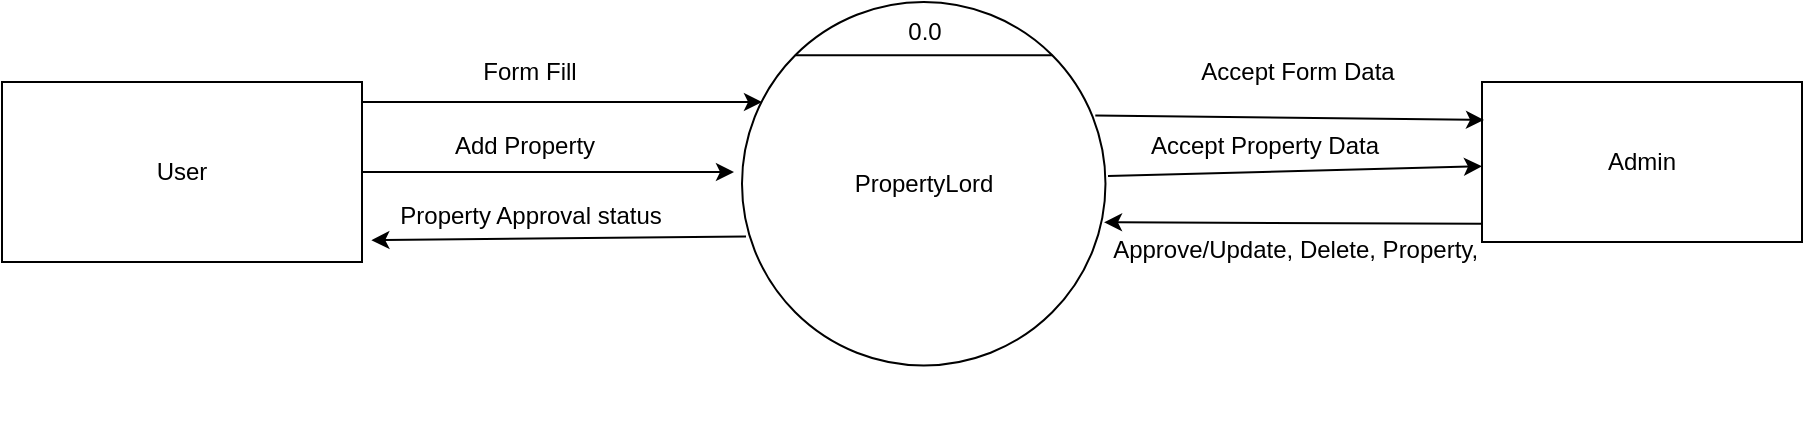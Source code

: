 <mxfile>
    <diagram id="kJsZseqAwUpQovSX73ag" name="Page-1">
        <mxGraphModel dx="1393" dy="599" grid="0" gridSize="10" guides="1" tooltips="1" connect="1" arrows="1" fold="1" page="1" pageScale="1" pageWidth="1400" pageHeight="850" math="0" shadow="0">
            <root>
                <mxCell id="0"/>
                <mxCell id="1" parent="0"/>
                <mxCell id="25" style="edgeStyle=none;html=1;exitX=0.011;exitY=0.645;exitDx=0;exitDy=0;entryX=1.026;entryY=0.879;entryDx=0;entryDy=0;entryPerimeter=0;rounded=0;exitPerimeter=0;" parent="1" source="4" target="9" edge="1">
                    <mxGeometry relative="1" as="geometry">
                        <Array as="points"/>
                    </mxGeometry>
                </mxCell>
                <mxCell id="36" style="edgeStyle=none;html=1;exitX=1;exitY=0.5;exitDx=0;exitDy=0;" edge="1" parent="1" source="9">
                    <mxGeometry relative="1" as="geometry">
                        <mxPoint x="546" y="325" as="targetPoint"/>
                    </mxGeometry>
                </mxCell>
                <mxCell id="9" value="User" style="rounded=0;whiteSpace=wrap;html=1;" parent="1" vertex="1">
                    <mxGeometry x="180" y="280" width="180" height="90" as="geometry"/>
                </mxCell>
                <mxCell id="10" value="" style="group" parent="1" vertex="1" connectable="0">
                    <mxGeometry x="550" y="240" width="190" height="220" as="geometry"/>
                </mxCell>
                <mxCell id="4" value="PropertyLord" style="ellipse;whiteSpace=wrap;html=1;aspect=fixed;" parent="10" vertex="1">
                    <mxGeometry width="181.739" height="181.739" as="geometry"/>
                </mxCell>
                <mxCell id="5" value="" style="endArrow=none;html=1;exitX=0;exitY=0;exitDx=0;exitDy=0;entryX=1;entryY=0;entryDx=0;entryDy=0;" parent="10" source="4" target="4" edge="1">
                    <mxGeometry width="50" height="50" relative="1" as="geometry">
                        <mxPoint x="106.875" y="96.25" as="sourcePoint"/>
                        <mxPoint x="166.25" y="27.5" as="targetPoint"/>
                    </mxGeometry>
                </mxCell>
                <mxCell id="7" value="0.0" style="text;html=1;align=center;verticalAlign=middle;resizable=0;points=[];autosize=1;strokeColor=none;fillColor=none;" parent="10" vertex="1">
                    <mxGeometry x="71.25" width="40" height="30" as="geometry"/>
                </mxCell>
                <mxCell id="11" value="Admin" style="rounded=0;whiteSpace=wrap;html=1;" parent="1" vertex="1">
                    <mxGeometry x="920" y="280" width="160" height="80" as="geometry"/>
                </mxCell>
                <mxCell id="13" value="" style="endArrow=classic;html=1;" parent="1" edge="1">
                    <mxGeometry width="50" height="50" relative="1" as="geometry">
                        <mxPoint x="360" y="290" as="sourcePoint"/>
                        <mxPoint x="560" y="290" as="targetPoint"/>
                    </mxGeometry>
                </mxCell>
                <mxCell id="17" value="" style="endArrow=classic;html=1;exitX=0.972;exitY=0.312;exitDx=0;exitDy=0;exitPerimeter=0;" parent="1" source="4" edge="1">
                    <mxGeometry width="50" height="50" relative="1" as="geometry">
                        <mxPoint x="728" y="301" as="sourcePoint"/>
                        <mxPoint x="921" y="299" as="targetPoint"/>
                    </mxGeometry>
                </mxCell>
                <mxCell id="19" value="" style="endArrow=classic;html=1;" parent="1" target="11" edge="1">
                    <mxGeometry width="50" height="50" relative="1" as="geometry">
                        <mxPoint x="733" y="327" as="sourcePoint"/>
                        <mxPoint x="915" y="280" as="targetPoint"/>
                        <Array as="points"/>
                    </mxGeometry>
                </mxCell>
                <mxCell id="20" value="Accept Property Data" style="text;html=1;align=center;verticalAlign=middle;resizable=0;points=[];autosize=1;strokeColor=none;fillColor=none;" parent="1" vertex="1">
                    <mxGeometry x="745" y="299" width="132" height="26" as="geometry"/>
                </mxCell>
                <mxCell id="21" value="" style="endArrow=classic;html=1;exitX=-0.013;exitY=0.116;exitDx=0;exitDy=0;exitPerimeter=0;entryX=0.996;entryY=0.606;entryDx=0;entryDy=0;entryPerimeter=0;" parent="1" target="4" edge="1">
                    <mxGeometry width="50" height="50" relative="1" as="geometry">
                        <mxPoint x="920" y="350.84" as="sourcePoint"/>
                        <mxPoint x="730" y="350" as="targetPoint"/>
                    </mxGeometry>
                </mxCell>
                <mxCell id="22" value="Approve/Update, Delete, Property,&amp;nbsp;" style="text;html=1;align=center;verticalAlign=middle;resizable=0;points=[];autosize=1;strokeColor=none;fillColor=none;" parent="1" vertex="1">
                    <mxGeometry x="726" y="351" width="204" height="26" as="geometry"/>
                </mxCell>
                <mxCell id="28" value="Accept Form Data" style="text;html=1;strokeColor=none;fillColor=none;align=center;verticalAlign=middle;whiteSpace=wrap;rounded=0;" parent="1" vertex="1">
                    <mxGeometry x="756" y="260" width="144" height="30" as="geometry"/>
                </mxCell>
                <mxCell id="31" value="Form Fill" style="text;html=1;strokeColor=none;fillColor=none;align=center;verticalAlign=middle;whiteSpace=wrap;rounded=0;" vertex="1" parent="1">
                    <mxGeometry x="413.5" y="260" width="60" height="30" as="geometry"/>
                </mxCell>
                <mxCell id="33" value="Property Approval status" style="text;html=1;align=center;verticalAlign=middle;resizable=0;points=[];autosize=1;strokeColor=none;fillColor=none;" vertex="1" parent="1">
                    <mxGeometry x="369" y="334" width="149" height="26" as="geometry"/>
                </mxCell>
                <mxCell id="37" value="Add Property" style="text;html=1;align=center;verticalAlign=middle;resizable=0;points=[];autosize=1;strokeColor=none;fillColor=none;" vertex="1" parent="1">
                    <mxGeometry x="397" y="299" width="88" height="26" as="geometry"/>
                </mxCell>
            </root>
        </mxGraphModel>
    </diagram>
</mxfile>